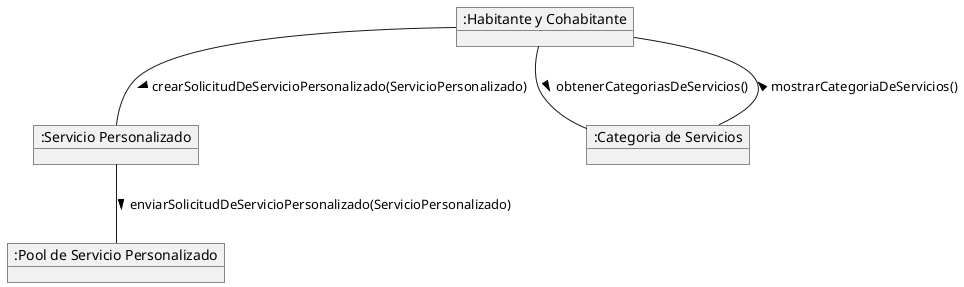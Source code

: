 @startuml

object ":Habitante y Cohabitante" as Habitante
object ":Servicio Personalizado" as Servicio
object ":Categoria de Servicios" as Categoria
object ":Pool de Servicio Personalizado" as Pool

Habitante -- Categoria : obtenerCategoriasDeServicios() >
Habitante -- Categoria : mostrarCategoriaDeServicios() <
Habitante -- Servicio : crearSolicitudDeServicioPersonalizado(ServicioPersonalizado) >
Servicio -- Pool : enviarSolicitudDeServicioPersonalizado(ServicioPersonalizado) > 

@enduml
